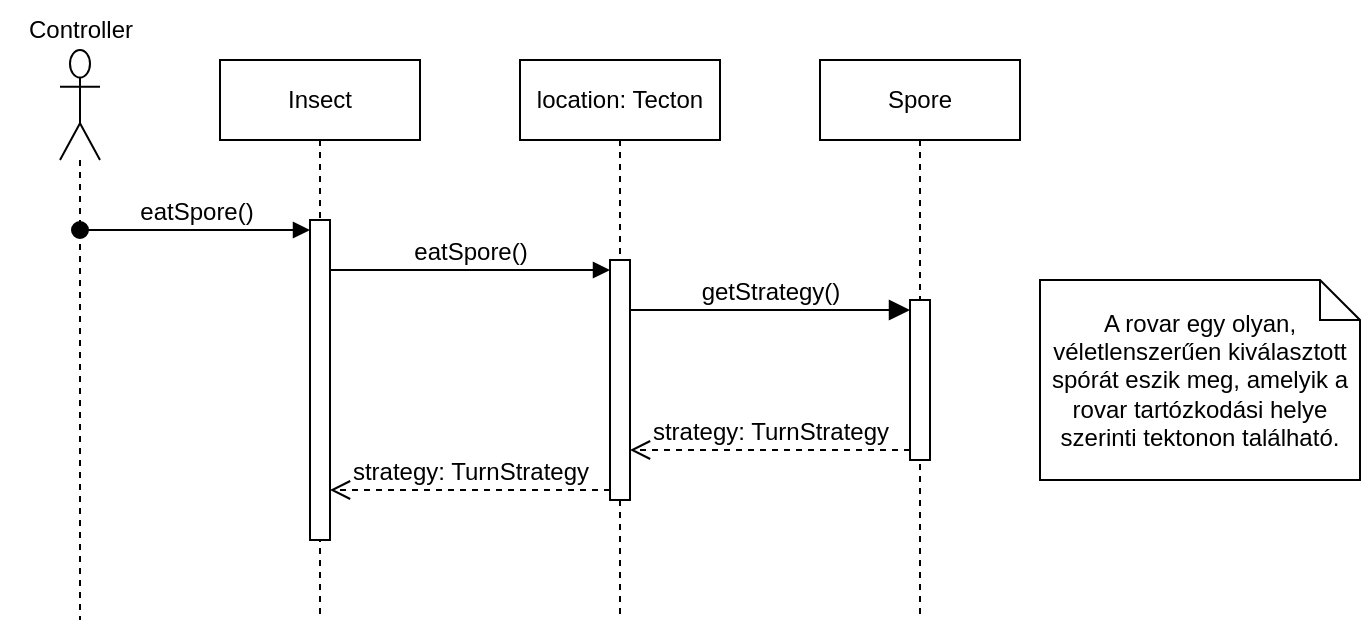 <mxfile version="26.0.16" pages="5">
  <diagram name="InsectEat" id="V-ETMPZCEbmcmzPl2TOF">
    <mxGraphModel dx="1619" dy="878" grid="1" gridSize="10" guides="1" tooltips="1" connect="1" arrows="1" fold="1" page="0" pageScale="1" pageWidth="850" pageHeight="1100" math="0" shadow="0">
      <root>
        <mxCell id="ail72F5crtR-7VgxNpeq-0" />
        <mxCell id="ail72F5crtR-7VgxNpeq-1" parent="ail72F5crtR-7VgxNpeq-0" />
        <mxCell id="ail72F5crtR-7VgxNpeq-2" value="Insect" style="shape=umlLifeline;perimeter=lifelinePerimeter;whiteSpace=wrap;html=1;container=1;dropTarget=0;collapsible=0;recursiveResize=0;outlineConnect=0;portConstraint=eastwest;newEdgeStyle={&quot;curved&quot;:0,&quot;rounded&quot;:0};" parent="ail72F5crtR-7VgxNpeq-1" vertex="1">
          <mxGeometry x="-330" y="-80" width="100" height="280" as="geometry" />
        </mxCell>
        <mxCell id="ail72F5crtR-7VgxNpeq-3" value="" style="html=1;points=[[0,0,0,0,5],[0,1,0,0,-5],[1,0,0,0,5],[1,1,0,0,-5]];perimeter=orthogonalPerimeter;outlineConnect=0;targetShapes=umlLifeline;portConstraint=eastwest;newEdgeStyle={&quot;curved&quot;:0,&quot;rounded&quot;:0};" parent="ail72F5crtR-7VgxNpeq-2" vertex="1">
          <mxGeometry x="45" y="80" width="10" height="160" as="geometry" />
        </mxCell>
        <mxCell id="ail72F5crtR-7VgxNpeq-4" value="Spore" style="shape=umlLifeline;perimeter=lifelinePerimeter;whiteSpace=wrap;html=1;container=1;dropTarget=0;collapsible=0;recursiveResize=0;outlineConnect=0;portConstraint=eastwest;newEdgeStyle={&quot;curved&quot;:0,&quot;rounded&quot;:0};" parent="ail72F5crtR-7VgxNpeq-1" vertex="1">
          <mxGeometry x="-30" y="-80" width="100" height="280" as="geometry" />
        </mxCell>
        <mxCell id="ail72F5crtR-7VgxNpeq-5" value="" style="html=1;points=[[0,0,0,0,5],[0,1,0,0,-5],[1,0,0,0,5],[1,1,0,0,-5]];perimeter=orthogonalPerimeter;outlineConnect=0;targetShapes=umlLifeline;portConstraint=eastwest;newEdgeStyle={&quot;curved&quot;:0,&quot;rounded&quot;:0};" parent="ail72F5crtR-7VgxNpeq-4" vertex="1">
          <mxGeometry x="45" y="120" width="10" height="80" as="geometry" />
        </mxCell>
        <mxCell id="ail72F5crtR-7VgxNpeq-6" value="getStrategy()" style="html=1;verticalAlign=bottom;endArrow=block;curved=0;rounded=0;entryX=0;entryY=0;entryDx=0;entryDy=5;fontSize=12;startSize=8;endSize=8;" parent="ail72F5crtR-7VgxNpeq-1" source="4u119q9vZvaYsafJoLDs-1" target="ail72F5crtR-7VgxNpeq-5" edge="1">
          <mxGeometry relative="1" as="geometry">
            <mxPoint x="-175" y="25" as="sourcePoint" />
          </mxGeometry>
        </mxCell>
        <mxCell id="ail72F5crtR-7VgxNpeq-7" value="strategy: TurnStrategy" style="html=1;verticalAlign=bottom;endArrow=open;dashed=1;endSize=8;curved=0;rounded=0;exitX=0;exitY=1;exitDx=0;exitDy=-5;fontSize=12;" parent="ail72F5crtR-7VgxNpeq-1" source="ail72F5crtR-7VgxNpeq-5" target="4u119q9vZvaYsafJoLDs-1" edge="1">
          <mxGeometry relative="1" as="geometry">
            <mxPoint x="-175" y="95" as="targetPoint" />
          </mxGeometry>
        </mxCell>
        <mxCell id="ail72F5crtR-7VgxNpeq-8" value="" style="shape=umlLifeline;perimeter=lifelinePerimeter;whiteSpace=wrap;html=1;container=1;dropTarget=0;collapsible=0;recursiveResize=0;outlineConnect=0;portConstraint=eastwest;newEdgeStyle={&quot;curved&quot;:0,&quot;rounded&quot;:0};participant=umlActor;size=55;" parent="ail72F5crtR-7VgxNpeq-1" vertex="1">
          <mxGeometry x="-410" y="-85" width="20" height="285" as="geometry" />
        </mxCell>
        <mxCell id="ail72F5crtR-7VgxNpeq-9" value="eatSpore()" style="html=1;verticalAlign=bottom;startArrow=oval;endArrow=block;startSize=8;curved=0;rounded=0;entryX=0;entryY=0;entryDx=0;entryDy=5;fontSize=12;" parent="ail72F5crtR-7VgxNpeq-1" source="ail72F5crtR-7VgxNpeq-8" target="ail72F5crtR-7VgxNpeq-3" edge="1">
          <mxGeometry relative="1" as="geometry">
            <mxPoint x="-355" y="5" as="sourcePoint" />
          </mxGeometry>
        </mxCell>
        <mxCell id="4u119q9vZvaYsafJoLDs-0" value="location: Tecton" style="shape=umlLifeline;perimeter=lifelinePerimeter;whiteSpace=wrap;html=1;container=1;dropTarget=0;collapsible=0;recursiveResize=0;outlineConnect=0;portConstraint=eastwest;newEdgeStyle={&quot;curved&quot;:0,&quot;rounded&quot;:0};" parent="ail72F5crtR-7VgxNpeq-1" vertex="1">
          <mxGeometry x="-180" y="-80" width="100" height="280" as="geometry" />
        </mxCell>
        <mxCell id="4u119q9vZvaYsafJoLDs-1" value="" style="html=1;points=[[0,0,0,0,5],[0,1,0,0,-5],[1,0,0,0,5],[1,1,0,0,-5]];perimeter=orthogonalPerimeter;outlineConnect=0;targetShapes=umlLifeline;portConstraint=eastwest;newEdgeStyle={&quot;curved&quot;:0,&quot;rounded&quot;:0};" parent="4u119q9vZvaYsafJoLDs-0" vertex="1">
          <mxGeometry x="45" y="100" width="10" height="120" as="geometry" />
        </mxCell>
        <mxCell id="4u119q9vZvaYsafJoLDs-3" value="strategy: TurnStrategy" style="html=1;verticalAlign=bottom;endArrow=open;dashed=1;endSize=8;curved=0;rounded=0;exitX=0;exitY=1;exitDx=0;exitDy=-5;fontSize=12;" parent="ail72F5crtR-7VgxNpeq-1" source="4u119q9vZvaYsafJoLDs-1" target="ail72F5crtR-7VgxNpeq-3" edge="1">
          <mxGeometry relative="1" as="geometry">
            <mxPoint x="-205" y="95" as="targetPoint" />
          </mxGeometry>
        </mxCell>
        <mxCell id="4u119q9vZvaYsafJoLDs-2" value="eatSpore()" style="html=1;verticalAlign=bottom;endArrow=block;curved=0;rounded=0;entryX=0;entryY=0;entryDx=0;entryDy=5;fontSize=12;" parent="ail72F5crtR-7VgxNpeq-1" source="ail72F5crtR-7VgxNpeq-3" target="4u119q9vZvaYsafJoLDs-1" edge="1">
          <mxGeometry relative="1" as="geometry">
            <mxPoint x="-205" y="25" as="sourcePoint" />
          </mxGeometry>
        </mxCell>
        <mxCell id="rhSTjQs4fTzi9bDKXzko-1" value="Controller" style="text;html=1;align=center;verticalAlign=middle;resizable=0;points=[];autosize=1;strokeColor=none;fillColor=none;" vertex="1" parent="ail72F5crtR-7VgxNpeq-1">
          <mxGeometry x="-440" y="-110" width="80" height="30" as="geometry" />
        </mxCell>
        <mxCell id="xK5d4ZvrjhSHx9W7hcdb-0" value="A rovar egy olyan, véletlenszerűen kiválasztott spórát eszik meg, amelyik a rovar tartózkodási helye szerinti tektonon található." style="shape=note;size=20;whiteSpace=wrap;html=1;" vertex="1" parent="ail72F5crtR-7VgxNpeq-1">
          <mxGeometry x="80" y="30" width="160" height="100" as="geometry" />
        </mxCell>
      </root>
    </mxGraphModel>
  </diagram>
  <diagram id="kVzubRT7W4zECsf4uCg2" name="InsectCut">
    <mxGraphModel dx="1389" dy="977" grid="1" gridSize="10" guides="1" tooltips="1" connect="1" arrows="1" fold="1" page="0" pageScale="1" pageWidth="850" pageHeight="1100" math="0" shadow="0">
      <root>
        <mxCell id="0" />
        <mxCell id="1" parent="0" />
        <mxCell id="sSFah1FSaidhkeOfiBsV-1" value="Insect" style="shape=umlLifeline;perimeter=lifelinePerimeter;whiteSpace=wrap;html=1;container=1;dropTarget=0;collapsible=0;recursiveResize=0;outlineConnect=0;portConstraint=eastwest;newEdgeStyle={&quot;curved&quot;:0,&quot;rounded&quot;:0};" parent="1" vertex="1">
          <mxGeometry x="-290" y="-40" width="100" height="280" as="geometry" />
        </mxCell>
        <mxCell id="GakNZzVGt7x-AfwN81Kt-1" value="" style="html=1;points=[[0,0,0,0,5],[0,1,0,0,-5],[1,0,0,0,5],[1,1,0,0,-5]];perimeter=orthogonalPerimeter;outlineConnect=0;targetShapes=umlLifeline;portConstraint=eastwest;newEdgeStyle={&quot;curved&quot;:0,&quot;rounded&quot;:0};" parent="sSFah1FSaidhkeOfiBsV-1" vertex="1">
          <mxGeometry x="45" y="80" width="10" height="160" as="geometry" />
        </mxCell>
        <mxCell id="KJTHkv4Tk3CkftdoUVpc-1" value="Mycelia[Mycelia.size-1]: Mycelium" style="shape=umlLifeline;perimeter=lifelinePerimeter;whiteSpace=wrap;html=1;container=1;dropTarget=0;collapsible=0;recursiveResize=0;outlineConnect=0;portConstraint=eastwest;newEdgeStyle={&quot;curved&quot;:0,&quot;rounded&quot;:0};" parent="1" vertex="1">
          <mxGeometry y="-40" width="210" height="280" as="geometry" />
        </mxCell>
        <mxCell id="KJTHkv4Tk3CkftdoUVpc-2" value="" style="html=1;points=[[0,0,0,0,5],[0,1,0,0,-5],[1,0,0,0,5],[1,1,0,0,-5]];perimeter=orthogonalPerimeter;outlineConnect=0;targetShapes=umlLifeline;portConstraint=eastwest;newEdgeStyle={&quot;curved&quot;:0,&quot;rounded&quot;:0};" parent="KJTHkv4Tk3CkftdoUVpc-1" vertex="1">
          <mxGeometry x="100" y="120" width="10" height="80" as="geometry" />
        </mxCell>
        <mxCell id="KJTHkv4Tk3CkftdoUVpc-3" value="cut()" style="html=1;verticalAlign=bottom;endArrow=block;curved=0;rounded=0;entryX=0;entryY=0;entryDx=0;entryDy=5;fontSize=12;startSize=8;endSize=8;" parent="1" source="rDcL7Dtm6iQqeFgiheg5-7" target="KJTHkv4Tk3CkftdoUVpc-2" edge="1">
          <mxGeometry relative="1" as="geometry">
            <mxPoint x="-145" y="55" as="sourcePoint" />
          </mxGeometry>
        </mxCell>
        <mxCell id="KJTHkv4Tk3CkftdoUVpc-4" value="" style="html=1;verticalAlign=bottom;endArrow=open;dashed=1;endSize=8;curved=0;rounded=0;exitX=0;exitY=1;exitDx=0;exitDy=-5;fontSize=12;" parent="1" source="KJTHkv4Tk3CkftdoUVpc-2" target="rDcL7Dtm6iQqeFgiheg5-7" edge="1">
          <mxGeometry relative="1" as="geometry">
            <mxPoint x="-145" y="125" as="targetPoint" />
          </mxGeometry>
        </mxCell>
        <mxCell id="rDcL7Dtm6iQqeFgiheg5-6" value="location: Tecton" style="shape=umlLifeline;perimeter=lifelinePerimeter;whiteSpace=wrap;html=1;container=1;dropTarget=0;collapsible=0;recursiveResize=0;outlineConnect=0;portConstraint=eastwest;newEdgeStyle={&quot;curved&quot;:0,&quot;rounded&quot;:0};" parent="1" vertex="1">
          <mxGeometry x="-130" y="-40" width="100" height="280" as="geometry" />
        </mxCell>
        <mxCell id="rDcL7Dtm6iQqeFgiheg5-7" value="" style="html=1;points=[[0,0,0,0,5],[0,1,0,0,-5],[1,0,0,0,5],[1,1,0,0,-5]];perimeter=orthogonalPerimeter;outlineConnect=0;targetShapes=umlLifeline;portConstraint=eastwest;newEdgeStyle={&quot;curved&quot;:0,&quot;rounded&quot;:0};" parent="rDcL7Dtm6iQqeFgiheg5-6" vertex="1">
          <mxGeometry x="45" y="100" width="10" height="120" as="geometry" />
        </mxCell>
        <mxCell id="rDcL7Dtm6iQqeFgiheg5-9" value="" style="html=1;verticalAlign=bottom;endArrow=open;dashed=1;endSize=8;curved=0;rounded=0;exitX=0;exitY=1;exitDx=0;exitDy=-5;" parent="1" source="rDcL7Dtm6iQqeFgiheg5-7" target="GakNZzVGt7x-AfwN81Kt-1" edge="1">
          <mxGeometry relative="1" as="geometry">
            <mxPoint x="-145" y="135" as="targetPoint" />
          </mxGeometry>
        </mxCell>
        <mxCell id="rDcL7Dtm6iQqeFgiheg5-8" value="cutMycelium()" style="html=1;verticalAlign=bottom;endArrow=block;curved=0;rounded=0;entryX=0;entryY=0;entryDx=0;entryDy=5;" parent="1" source="GakNZzVGt7x-AfwN81Kt-1" target="rDcL7Dtm6iQqeFgiheg5-7" edge="1">
          <mxGeometry relative="1" as="geometry">
            <mxPoint x="-145" y="65" as="sourcePoint" />
          </mxGeometry>
        </mxCell>
        <mxCell id="rDcL7Dtm6iQqeFgiheg5-11" value="A rovar a tartózkodási helye szerinti tektonra legutoljára nőtt gombafonalat vágja el." style="shape=note;size=20;whiteSpace=wrap;html=1;fontFamily=Helvetica;" parent="1" vertex="1">
          <mxGeometry x="160" y="80" width="180" height="80" as="geometry" />
        </mxCell>
        <mxCell id="NUd0G-a_1ZB0bVRVwi_t-1" value="" style="shape=umlLifeline;perimeter=lifelinePerimeter;whiteSpace=wrap;html=1;container=1;dropTarget=0;collapsible=0;recursiveResize=0;outlineConnect=0;portConstraint=eastwest;newEdgeStyle={&quot;curved&quot;:0,&quot;rounded&quot;:0};participant=umlActor;size=50;" parent="1" vertex="1">
          <mxGeometry x="-370" y="-42.5" width="20" height="285" as="geometry" />
        </mxCell>
        <mxCell id="GakNZzVGt7x-AfwN81Kt-2" value="cutMycelium()" style="html=1;verticalAlign=bottom;startArrow=oval;endArrow=block;startSize=8;curved=0;rounded=0;entryX=0;entryY=0;entryDx=0;entryDy=5;fontSize=12;" parent="1" source="NUd0G-a_1ZB0bVRVwi_t-1" target="GakNZzVGt7x-AfwN81Kt-1" edge="1">
          <mxGeometry x="-0.003" relative="1" as="geometry">
            <mxPoint x="-440" y="45" as="sourcePoint" />
            <mxPoint as="offset" />
          </mxGeometry>
        </mxCell>
        <mxCell id="qBQH5518uN5c0jthltDC-1" value="Controller" style="text;html=1;align=center;verticalAlign=middle;resizable=0;points=[];autosize=1;strokeColor=none;fillColor=none;" vertex="1" parent="1">
          <mxGeometry x="-400" y="-70" width="80" height="30" as="geometry" />
        </mxCell>
      </root>
    </mxGraphModel>
  </diagram>
  <diagram id="MPggq_OWtHjBroDQb3cS" name="InsectTurnBegin">
    <mxGraphModel dx="797" dy="464" grid="1" gridSize="10" guides="1" tooltips="1" connect="1" arrows="1" fold="1" page="1" pageScale="1" pageWidth="850" pageHeight="1100" math="0" shadow="0">
      <root>
        <mxCell id="0" />
        <mxCell id="1" parent="0" />
        <mxCell id="1xhhbuyz2OUKI5WdiSpu-1" value="Insect" style="shape=umlLifeline;perimeter=lifelinePerimeter;whiteSpace=wrap;html=1;container=1;dropTarget=0;collapsible=0;recursiveResize=0;outlineConnect=0;portConstraint=eastwest;newEdgeStyle={&quot;curved&quot;:0,&quot;rounded&quot;:0};" parent="1" vertex="1">
          <mxGeometry x="110" y="80" width="100" height="240" as="geometry" />
        </mxCell>
        <mxCell id="1xhhbuyz2OUKI5WdiSpu-2" value="" style="html=1;points=[[0,0,0,0,5],[0,1,0,0,-5],[1,0,0,0,5],[1,1,0,0,-5]];perimeter=orthogonalPerimeter;outlineConnect=0;targetShapes=umlLifeline;portConstraint=eastwest;newEdgeStyle={&quot;curved&quot;:0,&quot;rounded&quot;:0};" parent="1xhhbuyz2OUKI5WdiSpu-1" vertex="1">
          <mxGeometry x="45" y="80" width="10" height="120" as="geometry" />
        </mxCell>
        <mxCell id="1xhhbuyz2OUKI5WdiSpu-3" value="onTurnBegin()" style="html=1;verticalAlign=bottom;startArrow=oval;endArrow=block;startSize=8;curved=0;rounded=0;entryX=0;entryY=0;entryDx=0;entryDy=5;fontSize=12;" parent="1xhhbuyz2OUKI5WdiSpu-1" target="1xhhbuyz2OUKI5WdiSpu-2" edge="1">
          <mxGeometry relative="1" as="geometry">
            <mxPoint x="-70" y="85" as="sourcePoint" />
          </mxGeometry>
        </mxCell>
        <mxCell id="1xhhbuyz2OUKI5WdiSpu-7" value="strategy:TurnStrategy" style="shape=umlLifeline;perimeter=lifelinePerimeter;whiteSpace=wrap;html=1;container=1;dropTarget=0;collapsible=0;recursiveResize=0;outlineConnect=0;portConstraint=eastwest;newEdgeStyle={&quot;curved&quot;:0,&quot;rounded&quot;:0};" parent="1" vertex="1">
          <mxGeometry x="250" y="80" width="140" height="240" as="geometry" />
        </mxCell>
        <mxCell id="1xhhbuyz2OUKI5WdiSpu-11" value="" style="html=1;points=[[0,0,0,0,5],[0,1,0,0,-5],[1,0,0,0,5],[1,1,0,0,-5]];perimeter=orthogonalPerimeter;outlineConnect=0;targetShapes=umlLifeline;portConstraint=eastwest;newEdgeStyle={&quot;curved&quot;:0,&quot;rounded&quot;:0};" parent="1xhhbuyz2OUKI5WdiSpu-7" vertex="1">
          <mxGeometry x="65" y="100" width="10" height="80" as="geometry" />
        </mxCell>
        <mxCell id="1xhhbuyz2OUKI5WdiSpu-12" value="execute(i: Insect)" style="html=1;verticalAlign=bottom;endArrow=block;curved=0;rounded=0;entryX=0;entryY=0;entryDx=0;entryDy=5;fontSize=12;" parent="1" source="1xhhbuyz2OUKI5WdiSpu-2" target="1xhhbuyz2OUKI5WdiSpu-11" edge="1">
          <mxGeometry relative="1" as="geometry">
            <mxPoint x="245" y="185" as="sourcePoint" />
          </mxGeometry>
        </mxCell>
        <mxCell id="1xhhbuyz2OUKI5WdiSpu-13" value="" style="html=1;verticalAlign=bottom;endArrow=open;dashed=1;endSize=8;curved=0;rounded=0;exitX=0;exitY=1;exitDx=0;exitDy=-5;" parent="1" source="1xhhbuyz2OUKI5WdiSpu-11" target="1xhhbuyz2OUKI5WdiSpu-2" edge="1">
          <mxGeometry relative="1" as="geometry">
            <mxPoint x="245" y="255" as="targetPoint" />
          </mxGeometry>
        </mxCell>
        <mxCell id="K5DMfYUwXKOeXyfA8lhb-1" value="" style="shape=umlLifeline;perimeter=lifelinePerimeter;whiteSpace=wrap;html=1;container=1;dropTarget=0;collapsible=0;recursiveResize=0;outlineConnect=0;portConstraint=eastwest;newEdgeStyle={&quot;curved&quot;:0,&quot;rounded&quot;:0};participant=umlActor;size=50;" parent="1" vertex="1">
          <mxGeometry x="30" y="75" width="20" height="245" as="geometry" />
        </mxCell>
        <mxCell id="Zl4lu1h40xPLhhjcPI-A-1" value="Controller" style="text;html=1;align=center;verticalAlign=middle;resizable=0;points=[];autosize=1;strokeColor=none;fillColor=none;" vertex="1" parent="1">
          <mxGeometry y="50" width="80" height="30" as="geometry" />
        </mxCell>
        <mxCell id="dcener2Yv0H0TLs2e_F5-1" value="A rovar az aktuális stratégiája szerint beállítja a saját változóit." style="shape=note;size=20;whiteSpace=wrap;html=1;fontFamily=Helvetica;spacing=2;spacingTop=0;spacingBottom=0;" vertex="1" parent="1">
          <mxGeometry x="380" y="170" width="170" height="100" as="geometry" />
        </mxCell>
      </root>
    </mxGraphModel>
  </diagram>
  <diagram id="KTaV1JYlxccLerjf3RRC" name="MushroomBodyEjectSpore">
    <mxGraphModel dx="1389" dy="977" grid="1" gridSize="10" guides="1" tooltips="1" connect="1" arrows="1" fold="1" page="0" pageScale="1" pageWidth="850" pageHeight="1100" math="0" shadow="0">
      <root>
        <mxCell id="0" />
        <mxCell id="1" parent="0" />
        <mxCell id="LP1GSSvWBUYUDRxusgPD-1" value="MushroomBody" style="shape=umlLifeline;perimeter=lifelinePerimeter;whiteSpace=wrap;html=1;container=1;dropTarget=0;collapsible=0;recursiveResize=0;outlineConnect=0;portConstraint=eastwest;newEdgeStyle={&quot;curved&quot;:0,&quot;rounded&quot;:0};" parent="1" vertex="1">
          <mxGeometry x="-290" y="-80" width="100" height="240" as="geometry" />
        </mxCell>
        <mxCell id="LP1GSSvWBUYUDRxusgPD-2" value="" style="html=1;points=[[0,0,0,0,5],[0,1,0,0,-5],[1,0,0,0,5],[1,1,0,0,-5]];perimeter=orthogonalPerimeter;outlineConnect=0;targetShapes=umlLifeline;portConstraint=eastwest;newEdgeStyle={&quot;curved&quot;:0,&quot;rounded&quot;:0};" parent="LP1GSSvWBUYUDRxusgPD-1" vertex="1">
          <mxGeometry x="45" y="80" width="10" height="120" as="geometry" />
        </mxCell>
        <mxCell id="LP1GSSvWBUYUDRxusgPD-3" value="ejectSpores()" style="html=1;verticalAlign=bottom;startArrow=oval;endArrow=block;startSize=8;curved=0;rounded=0;entryX=0;entryY=0;entryDx=0;entryDy=5;fontSize=12;" parent="LP1GSSvWBUYUDRxusgPD-1" target="LP1GSSvWBUYUDRxusgPD-2" edge="1">
          <mxGeometry relative="1" as="geometry">
            <mxPoint x="-70" y="85" as="sourcePoint" />
          </mxGeometry>
        </mxCell>
        <mxCell id="LP1GSSvWBUYUDRxusgPD-5" value="getSporeList()" style="html=1;verticalAlign=bottom;endArrow=block;curved=0;rounded=0;entryX=0;entryY=0;entryDx=0;entryDy=5;fontSize=12;" parent="1" source="LP1GSSvWBUYUDRxusgPD-2" target="LP1GSSvWBUYUDRxusgPD-4" edge="1">
          <mxGeometry relative="1" as="geometry">
            <mxPoint x="-190" y="75" as="sourcePoint" />
            <mxPoint as="offset" />
          </mxGeometry>
        </mxCell>
        <mxCell id="LP1GSSvWBUYUDRxusgPD-6" value="List&amp;lt;Spore&amp;gt; sporeList" style="html=1;verticalAlign=bottom;endArrow=open;dashed=1;endSize=8;curved=0;rounded=0;exitX=0;exitY=1;exitDx=0;exitDy=-5;fontSize=12;" parent="1" source="LP1GSSvWBUYUDRxusgPD-4" target="LP1GSSvWBUYUDRxusgPD-2" edge="1">
          <mxGeometry relative="1" as="geometry">
            <mxPoint x="-190" y="145" as="targetPoint" />
          </mxGeometry>
        </mxCell>
        <mxCell id="LP1GSSvWBUYUDRxusgPD-7" value="target:Tecton" style="shape=umlLifeline;perimeter=lifelinePerimeter;whiteSpace=wrap;html=1;container=1;dropTarget=0;collapsible=0;recursiveResize=0;outlineConnect=0;portConstraint=eastwest;newEdgeStyle={&quot;curved&quot;:0,&quot;rounded&quot;:0};" parent="1" vertex="1">
          <mxGeometry x="-110" y="-80" width="100" height="240" as="geometry" />
        </mxCell>
        <mxCell id="LP1GSSvWBUYUDRxusgPD-4" value="" style="html=1;points=[[0,0,0,0,5],[0,1,0,0,-5],[1,0,0,0,5],[1,1,0,0,-5]];perimeter=orthogonalPerimeter;outlineConnect=0;targetShapes=umlLifeline;portConstraint=eastwest;newEdgeStyle={&quot;curved&quot;:0,&quot;rounded&quot;:0};" parent="LP1GSSvWBUYUDRxusgPD-7" vertex="1">
          <mxGeometry x="45" y="100" width="10" height="80" as="geometry" />
        </mxCell>
        <mxCell id="pLwlQRj5tOU0m1527tdo-1" value="" style="shape=umlLifeline;perimeter=lifelinePerimeter;whiteSpace=wrap;html=1;container=1;dropTarget=0;collapsible=0;recursiveResize=0;outlineConnect=0;portConstraint=eastwest;newEdgeStyle={&quot;curved&quot;:0,&quot;rounded&quot;:0};participant=umlActor;size=50;" parent="1" vertex="1">
          <mxGeometry x="-370" y="-85" width="20" height="245" as="geometry" />
        </mxCell>
        <mxCell id="c7iEqj1Bh5edHSiWUyr6-1" value="&lt;ol style=&quot;margin: 0px; padding: 0px; border: 0px; vertical-align: baseline; list-style: none; min-height: 0px; overflow: hidden;&quot; tabindex=&quot;0&quot; data-list-id=&quot;chat-messages&quot; role=&quot;list&quot; aria-label=&quot;Messages in general&quot; class=&quot;scrollerInner__36d07&quot;&gt;&lt;li style=&quot;margin: 0px; padding: 0px; border: 0px; vertical-align: baseline; outline: none; position: relative;&quot; aria-setsize=&quot;-1&quot; class=&quot;messageListItem__5126c&quot; id=&quot;chat-messages-1340811071723798642-1347629656672567418&quot;&gt;&lt;div style=&quot;margin: 0px; padding-top: var(--custom-message-spacing-vertical-container-cozy); padding-right: var(--custom-message-margin-horizontal); padding-bottom: var(--custom-message-spacing-vertical-container-cozy); padding-left: var(--custom-message-margin-left-content-cozy); border: 0px; vertical-align: baseline; outline: 0px; position: relative; overflow-wrap: break-word; user-select: text; flex: 0 0 auto; min-height: 1.375rem;&quot; aria-labelledby=&quot;message-username-1347628539280621619 uid_1 message-content-1347629656672567418 uid_2 message-timestamp-1347629656672567418&quot; aria-roledescription=&quot;Message&quot; aria-setsize=&quot;-1&quot; tabindex=&quot;-1&quot; data-list-item-id=&quot;chat-messages___chat-messages-1340811071723798642-1347629656672567418&quot; role=&quot;article&quot; class=&quot;message__5126c cozyMessage__5126c wrapper_c19a55 cozy_c19a55 zalgo_c19a55&quot;&gt;&lt;div style=&quot;margin: 0px; padding: 0px; border: 0px; vertical-align: baseline; outline: 0px; position: static;&quot; class=&quot;contents_c19a55&quot;&gt;&lt;div style=&quot;margin-top: 0px; margin-right: 0px; margin-bottom: 0px; margin-left: calc(var(--custom-message-margin-left-content-cozy)*-1); padding-top: 0px; padding-right: 0px; padding-bottom: 0px; padding-left: var(--custom-message-margin-left-content-cozy); border: 0px; vertical-align: baseline; outline: 0px; line-height: var(--chat-markup-line-height); overflow-wrap: break-word; user-select: text; position: relative; overflow: hidden;&quot; class=&quot;markup__75297 messageContent_c19a55&quot; id=&quot;message-content-1347629656672567418&quot;&gt;A gombatest a kilövés során hozzáadja a spóráit a céltekton spóralistájához.&lt;/div&gt;&lt;/div&gt;&lt;/div&gt;&lt;/li&gt;&lt;/ol&gt;" style="shape=note;size=20;whiteSpace=wrap;html=1;labelBackgroundColor=none;labelBorderColor=none;align=center;" parent="1" vertex="1">
          <mxGeometry y="20" width="180" height="80" as="geometry" />
        </mxCell>
        <mxCell id="1yDTB6xsRM1NfsshsdKd-1" value="Controller" style="text;html=1;align=center;verticalAlign=middle;resizable=0;points=[];autosize=1;strokeColor=none;fillColor=none;" vertex="1" parent="1">
          <mxGeometry x="-400" y="-110" width="80" height="30" as="geometry" />
        </mxCell>
      </root>
    </mxGraphModel>
  </diagram>
  <diagram id="5eRwj_DvA_Q4cfNtcLPL" name="TectonBreak">
    <mxGraphModel dx="1434" dy="836" grid="1" gridSize="10" guides="1" tooltips="1" connect="1" arrows="1" fold="1" page="1" pageScale="1" pageWidth="850" pageHeight="1100" math="0" shadow="0">
      <root>
        <mxCell id="0" />
        <mxCell id="1" parent="0" />
        <mxCell id="wO_KQeQrkNp540syR4cR-1" value="Tecton" style="shape=umlLifeline;perimeter=lifelinePerimeter;whiteSpace=wrap;html=1;container=1;dropTarget=0;collapsible=0;recursiveResize=0;outlineConnect=0;portConstraint=eastwest;newEdgeStyle={&quot;curved&quot;:0,&quot;rounded&quot;:0};" parent="1" vertex="1">
          <mxGeometry x="150" y="120" width="100" height="280" as="geometry" />
        </mxCell>
        <mxCell id="wO_KQeQrkNp540syR4cR-2" value="" style="html=1;points=[[0,0,0,0,5],[0,1,0,0,-5],[1,0,0,0,5],[1,1,0,0,-5]];perimeter=orthogonalPerimeter;outlineConnect=0;targetShapes=umlLifeline;portConstraint=eastwest;newEdgeStyle={&quot;curved&quot;:0,&quot;rounded&quot;:0};" parent="wO_KQeQrkNp540syR4cR-1" vertex="1">
          <mxGeometry x="45" y="80" width="10" height="160" as="geometry" />
        </mxCell>
        <mxCell id="wO_KQeQrkNp540syR4cR-3" value="onRoundBegin()" style="html=1;verticalAlign=bottom;startArrow=oval;endArrow=block;startSize=8;curved=0;rounded=0;entryX=0;entryY=0;entryDx=0;entryDy=5;fontSize=12;" parent="wO_KQeQrkNp540syR4cR-1" target="wO_KQeQrkNp540syR4cR-2" edge="1">
          <mxGeometry relative="1" as="geometry">
            <mxPoint x="-70" y="85" as="sourcePoint" />
          </mxGeometry>
        </mxCell>
        <mxCell id="wO_KQeQrkNp540syR4cR-4" value="Mycelia[i]: Mycelium" style="shape=umlLifeline;perimeter=lifelinePerimeter;whiteSpace=wrap;html=1;container=1;dropTarget=0;collapsible=0;recursiveResize=0;outlineConnect=0;portConstraint=eastwest;newEdgeStyle={&quot;curved&quot;:0,&quot;rounded&quot;:0};" parent="1" vertex="1">
          <mxGeometry x="310" y="120" width="120" height="280" as="geometry" />
        </mxCell>
        <mxCell id="wO_KQeQrkNp540syR4cR-5" value="" style="html=1;points=[[0,0,0,0,5],[0,1,0,0,-5],[1,0,0,0,5],[1,1,0,0,-5]];perimeter=orthogonalPerimeter;outlineConnect=0;targetShapes=umlLifeline;portConstraint=eastwest;newEdgeStyle={&quot;curved&quot;:0,&quot;rounded&quot;:0};" parent="wO_KQeQrkNp540syR4cR-4" vertex="1">
          <mxGeometry x="55" y="120" width="10" height="80" as="geometry" />
        </mxCell>
        <mxCell id="wO_KQeQrkNp540syR4cR-9" value="loop" style="shape=umlFrame;whiteSpace=wrap;html=1;pointerEvents=0;" parent="1" vertex="1">
          <mxGeometry x="120" y="220" width="270" height="110" as="geometry" />
        </mxCell>
        <mxCell id="wO_KQeQrkNp540syR4cR-10" value="[Mycelia]" style="text;html=1;align=center;verticalAlign=middle;resizable=0;points=[];autosize=1;strokeColor=none;fillColor=none;" parent="1" vertex="1">
          <mxGeometry x="120" y="250" width="70" height="30" as="geometry" />
        </mxCell>
        <mxCell id="UfPbTihBF2ot491jtlAp-1" value="" style="shape=umlLifeline;perimeter=lifelinePerimeter;whiteSpace=wrap;html=1;container=1;dropTarget=0;collapsible=0;recursiveResize=0;outlineConnect=0;portConstraint=eastwest;newEdgeStyle={&quot;curved&quot;:0,&quot;rounded&quot;:0};participant=umlActor;size=50;" parent="1" vertex="1">
          <mxGeometry x="70" y="115" width="20" height="285" as="geometry" />
        </mxCell>
        <mxCell id="UfPbTihBF2ot491jtlAp-2" value="Controller" style="text;html=1;align=center;verticalAlign=middle;resizable=0;points=[];autosize=1;strokeColor=none;fillColor=none;" parent="1" vertex="1">
          <mxGeometry x="40" y="90" width="80" height="30" as="geometry" />
        </mxCell>
        <mxCell id="wO_KQeQrkNp540syR4cR-6" value="cut()" style="html=1;verticalAlign=bottom;endArrow=block;curved=0;rounded=0;entryX=0;entryY=0;entryDx=0;entryDy=5;fontSize=12;" parent="1" source="wO_KQeQrkNp540syR4cR-2" target="wO_KQeQrkNp540syR4cR-5" edge="1">
          <mxGeometry relative="1" as="geometry">
            <mxPoint x="230" y="250" as="sourcePoint" />
            <mxPoint as="offset" />
          </mxGeometry>
        </mxCell>
        <mxCell id="wO_KQeQrkNp540syR4cR-7" value="" style="html=1;verticalAlign=bottom;endArrow=open;dashed=1;endSize=8;curved=0;rounded=0;exitX=0;exitY=1;exitDx=0;exitDy=-5;" parent="1" source="wO_KQeQrkNp540syR4cR-5" target="wO_KQeQrkNp540syR4cR-2" edge="1">
          <mxGeometry relative="1" as="geometry">
            <mxPoint x="195" y="315.0" as="targetPoint" />
          </mxGeometry>
        </mxCell>
        <mxCell id="lnxXW68OLF6eu0OD0a2c-1" value="Tektontörés esetén a kettétört tektonon található összes gombafonál elszakad." style="shape=note;size=20;whiteSpace=wrap;html=1;fontColor=#000000;labelBackgroundColor=none;" parent="1" vertex="1">
          <mxGeometry x="440" y="230" width="170" height="100" as="geometry" />
        </mxCell>
      </root>
    </mxGraphModel>
  </diagram>
</mxfile>
